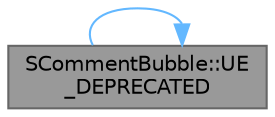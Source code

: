 digraph "SCommentBubble::UE_DEPRECATED"
{
 // INTERACTIVE_SVG=YES
 // LATEX_PDF_SIZE
  bgcolor="transparent";
  edge [fontname=Helvetica,fontsize=10,labelfontname=Helvetica,labelfontsize=10];
  node [fontname=Helvetica,fontsize=10,shape=box,height=0.2,width=0.4];
  rankdir="LR";
  Node1 [id="Node000001",label="SCommentBubble::UE\l_DEPRECATED",height=0.2,width=0.4,color="gray40", fillcolor="grey60", style="filled", fontcolor="black",tooltip="Returns the offset from the SNode center slot."];
  Node1 -> Node1 [id="edge1_Node000001_Node000001",color="steelblue1",style="solid",tooltip=" "];
}
